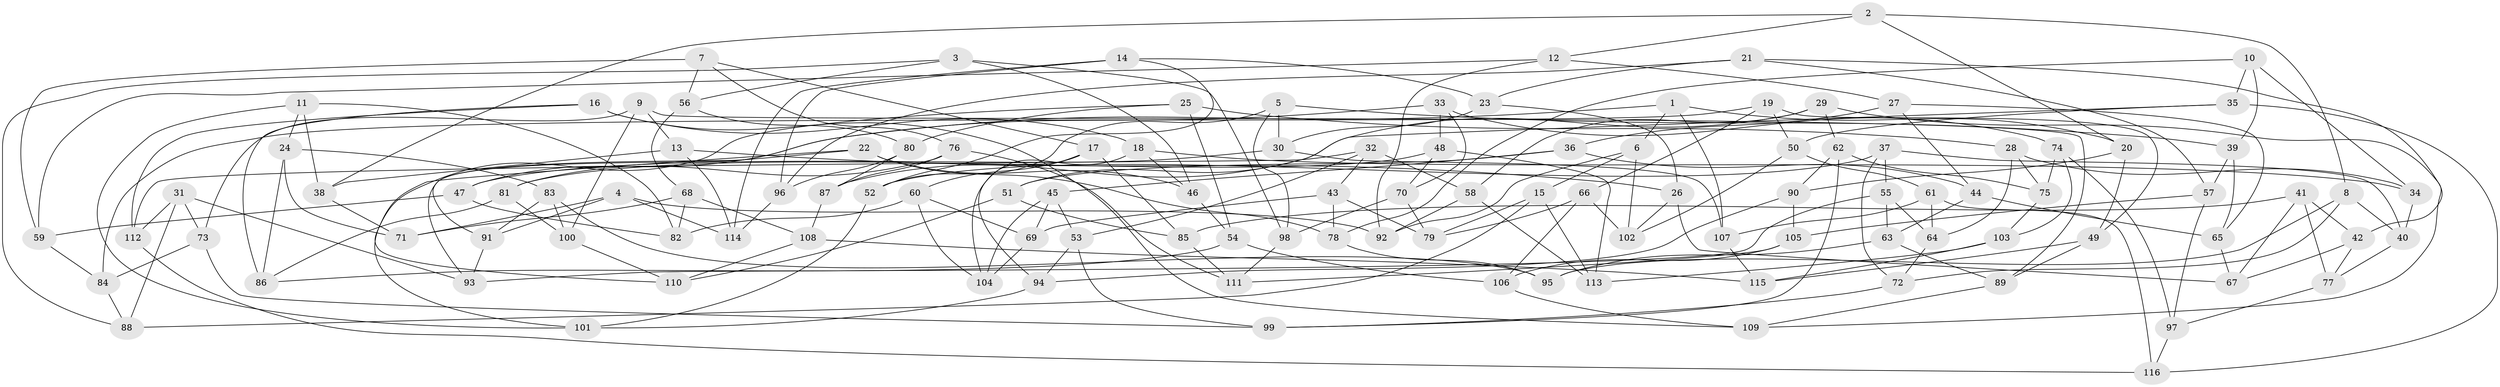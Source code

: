 // Generated by graph-tools (version 1.1) at 2025/50/03/09/25 03:50:50]
// undirected, 116 vertices, 232 edges
graph export_dot {
graph [start="1"]
  node [color=gray90,style=filled];
  1;
  2;
  3;
  4;
  5;
  6;
  7;
  8;
  9;
  10;
  11;
  12;
  13;
  14;
  15;
  16;
  17;
  18;
  19;
  20;
  21;
  22;
  23;
  24;
  25;
  26;
  27;
  28;
  29;
  30;
  31;
  32;
  33;
  34;
  35;
  36;
  37;
  38;
  39;
  40;
  41;
  42;
  43;
  44;
  45;
  46;
  47;
  48;
  49;
  50;
  51;
  52;
  53;
  54;
  55;
  56;
  57;
  58;
  59;
  60;
  61;
  62;
  63;
  64;
  65;
  66;
  67;
  68;
  69;
  70;
  71;
  72;
  73;
  74;
  75;
  76;
  77;
  78;
  79;
  80;
  81;
  82;
  83;
  84;
  85;
  86;
  87;
  88;
  89;
  90;
  91;
  92;
  93;
  94;
  95;
  96;
  97;
  98;
  99;
  100;
  101;
  102;
  103;
  104;
  105;
  106;
  107;
  108;
  109;
  110;
  111;
  112;
  113;
  114;
  115;
  116;
  1 -- 107;
  1 -- 6;
  1 -- 20;
  1 -- 91;
  2 -- 12;
  2 -- 20;
  2 -- 38;
  2 -- 8;
  3 -- 98;
  3 -- 56;
  3 -- 88;
  3 -- 46;
  4 -- 71;
  4 -- 114;
  4 -- 91;
  4 -- 92;
  5 -- 30;
  5 -- 98;
  5 -- 39;
  5 -- 52;
  6 -- 92;
  6 -- 15;
  6 -- 102;
  7 -- 59;
  7 -- 76;
  7 -- 17;
  7 -- 56;
  8 -- 40;
  8 -- 95;
  8 -- 72;
  9 -- 89;
  9 -- 100;
  9 -- 73;
  9 -- 13;
  10 -- 34;
  10 -- 78;
  10 -- 35;
  10 -- 39;
  11 -- 38;
  11 -- 101;
  11 -- 24;
  11 -- 82;
  12 -- 59;
  12 -- 27;
  12 -- 92;
  13 -- 38;
  13 -- 114;
  13 -- 26;
  14 -- 52;
  14 -- 23;
  14 -- 96;
  14 -- 114;
  15 -- 113;
  15 -- 79;
  15 -- 88;
  16 -- 112;
  16 -- 18;
  16 -- 109;
  16 -- 86;
  17 -- 60;
  17 -- 94;
  17 -- 85;
  18 -- 46;
  18 -- 34;
  18 -- 104;
  19 -- 49;
  19 -- 66;
  19 -- 84;
  19 -- 50;
  20 -- 90;
  20 -- 49;
  21 -- 42;
  21 -- 23;
  21 -- 96;
  21 -- 57;
  22 -- 46;
  22 -- 78;
  22 -- 93;
  22 -- 101;
  23 -- 30;
  23 -- 26;
  24 -- 86;
  24 -- 71;
  24 -- 83;
  25 -- 28;
  25 -- 80;
  25 -- 110;
  25 -- 54;
  26 -- 102;
  26 -- 67;
  27 -- 44;
  27 -- 36;
  27 -- 65;
  28 -- 64;
  28 -- 75;
  28 -- 34;
  29 -- 58;
  29 -- 62;
  29 -- 109;
  29 -- 51;
  30 -- 107;
  30 -- 47;
  31 -- 73;
  31 -- 112;
  31 -- 93;
  31 -- 88;
  32 -- 43;
  32 -- 53;
  32 -- 58;
  32 -- 112;
  33 -- 48;
  33 -- 74;
  33 -- 70;
  33 -- 47;
  34 -- 40;
  35 -- 87;
  35 -- 116;
  35 -- 50;
  36 -- 51;
  36 -- 44;
  36 -- 45;
  37 -- 40;
  37 -- 52;
  37 -- 72;
  37 -- 55;
  38 -- 71;
  39 -- 65;
  39 -- 57;
  40 -- 77;
  41 -- 42;
  41 -- 67;
  41 -- 85;
  41 -- 77;
  42 -- 77;
  42 -- 67;
  43 -- 78;
  43 -- 79;
  43 -- 69;
  44 -- 63;
  44 -- 65;
  45 -- 53;
  45 -- 104;
  45 -- 69;
  46 -- 54;
  47 -- 59;
  47 -- 82;
  48 -- 81;
  48 -- 70;
  48 -- 113;
  49 -- 89;
  49 -- 115;
  50 -- 102;
  50 -- 61;
  51 -- 110;
  51 -- 85;
  52 -- 101;
  53 -- 99;
  53 -- 94;
  54 -- 106;
  54 -- 86;
  55 -- 63;
  55 -- 93;
  55 -- 64;
  56 -- 68;
  56 -- 80;
  57 -- 97;
  57 -- 105;
  58 -- 113;
  58 -- 92;
  59 -- 84;
  60 -- 104;
  60 -- 69;
  60 -- 82;
  61 -- 107;
  61 -- 64;
  61 -- 116;
  62 -- 99;
  62 -- 75;
  62 -- 90;
  63 -- 95;
  63 -- 89;
  64 -- 72;
  65 -- 67;
  66 -- 79;
  66 -- 102;
  66 -- 106;
  68 -- 108;
  68 -- 71;
  68 -- 82;
  69 -- 104;
  70 -- 98;
  70 -- 79;
  72 -- 99;
  73 -- 99;
  73 -- 84;
  74 -- 75;
  74 -- 103;
  74 -- 97;
  75 -- 103;
  76 -- 87;
  76 -- 111;
  76 -- 81;
  77 -- 97;
  78 -- 95;
  80 -- 87;
  80 -- 96;
  81 -- 86;
  81 -- 100;
  83 -- 95;
  83 -- 100;
  83 -- 91;
  84 -- 88;
  85 -- 111;
  87 -- 108;
  89 -- 109;
  90 -- 105;
  90 -- 94;
  91 -- 93;
  94 -- 101;
  96 -- 114;
  97 -- 116;
  98 -- 111;
  100 -- 110;
  103 -- 113;
  103 -- 115;
  105 -- 106;
  105 -- 111;
  106 -- 109;
  107 -- 115;
  108 -- 110;
  108 -- 115;
  112 -- 116;
}
